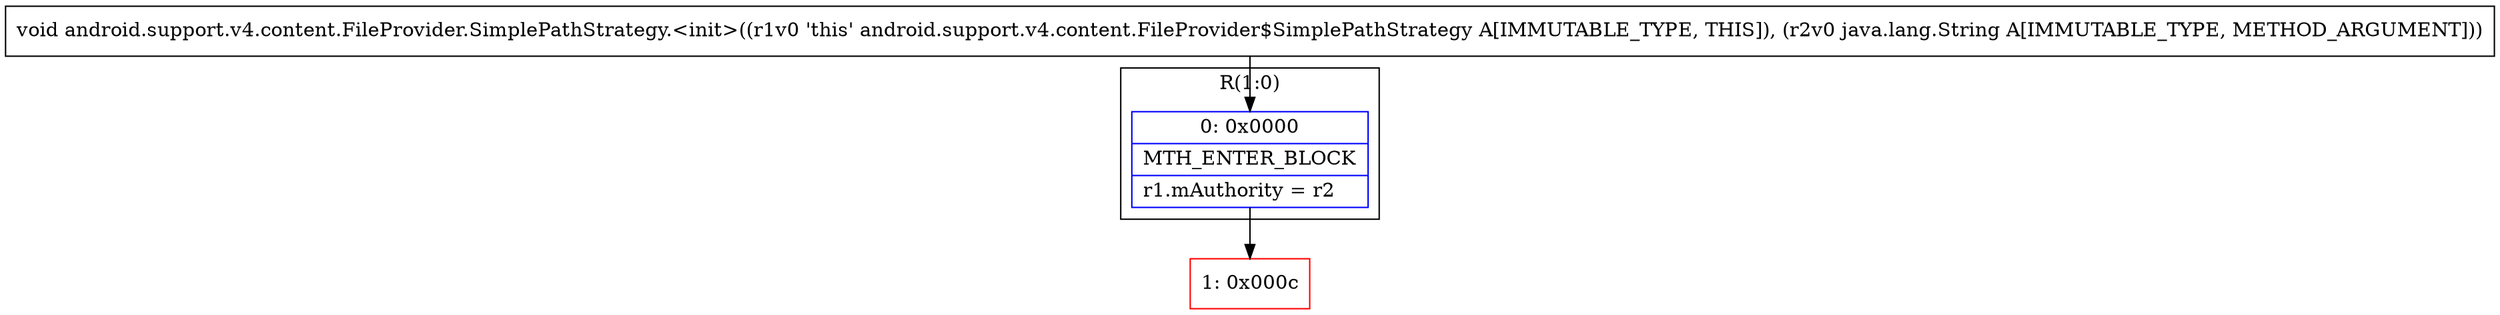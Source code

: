 digraph "CFG forandroid.support.v4.content.FileProvider.SimplePathStrategy.\<init\>(Ljava\/lang\/String;)V" {
subgraph cluster_Region_1827538835 {
label = "R(1:0)";
node [shape=record,color=blue];
Node_0 [shape=record,label="{0\:\ 0x0000|MTH_ENTER_BLOCK\l|r1.mAuthority = r2\l}"];
}
Node_1 [shape=record,color=red,label="{1\:\ 0x000c}"];
MethodNode[shape=record,label="{void android.support.v4.content.FileProvider.SimplePathStrategy.\<init\>((r1v0 'this' android.support.v4.content.FileProvider$SimplePathStrategy A[IMMUTABLE_TYPE, THIS]), (r2v0 java.lang.String A[IMMUTABLE_TYPE, METHOD_ARGUMENT])) }"];
MethodNode -> Node_0;
Node_0 -> Node_1;
}


